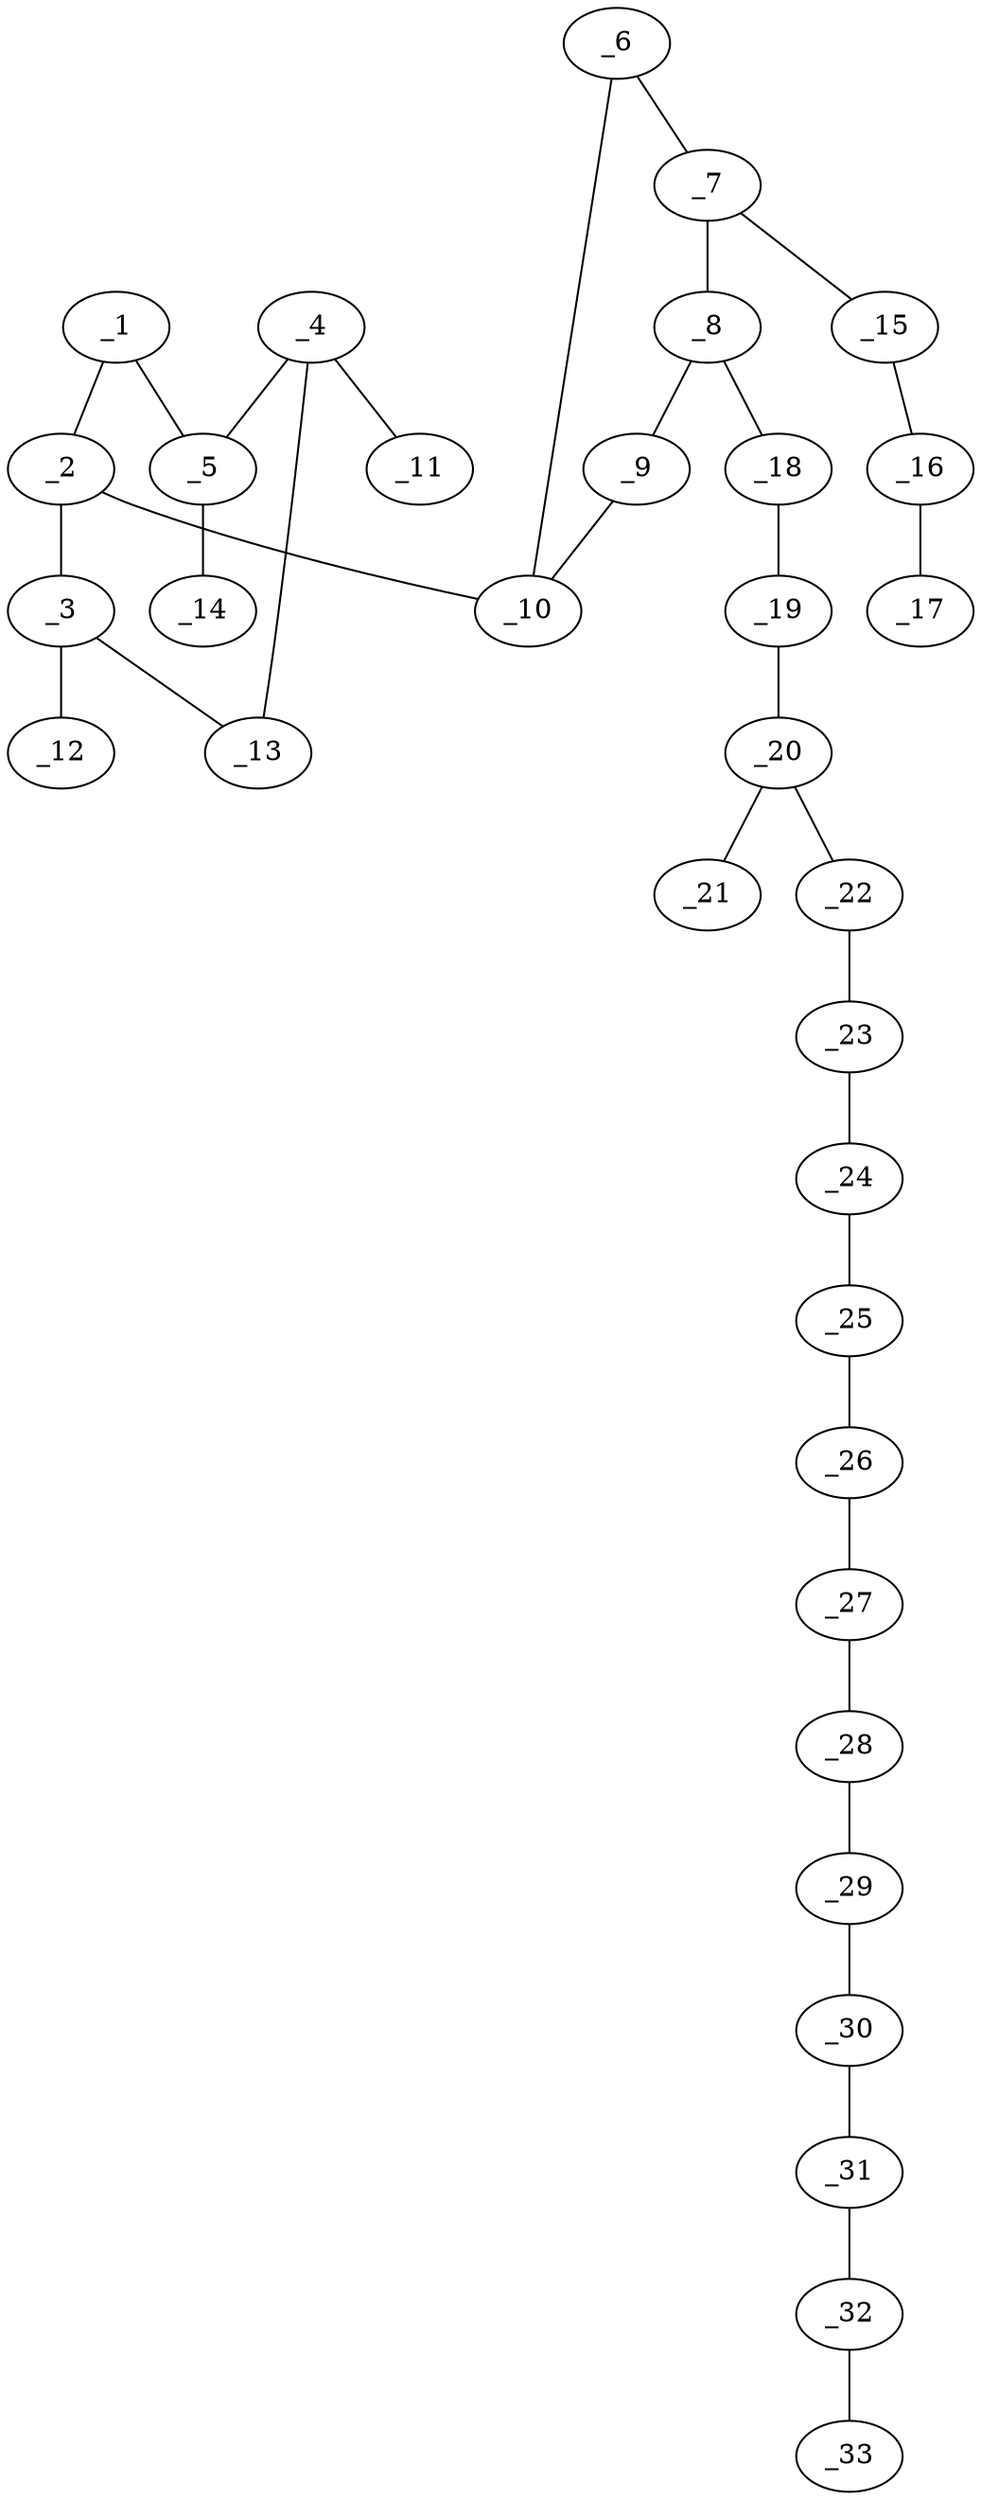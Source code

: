 graph molid671056 {
	_1	 [charge=0,
		chem=1,
		symbol="C  ",
		x="15.0299",
		y="-3.1397"];
	_2	 [charge=0,
		chem=4,
		symbol="N  ",
		x="14.1639",
		y="-2.6397"];
	_1 -- _2	 [valence=1];
	_5	 [charge=0,
		chem=1,
		symbol="C  ",
		x="15.0299",
		y="-4.1397"];
	_1 -- _5	 [valence=2];
	_3	 [charge=0,
		chem=1,
		symbol="C  ",
		x="13.2979",
		y="-3.1397"];
	_2 -- _3	 [valence=1];
	_10	 [charge=0,
		chem=1,
		symbol="C  ",
		x="14.1639",
		y="-1.6397"];
	_2 -- _10	 [valence=1];
	_12	 [charge=0,
		chem=2,
		symbol="O  ",
		x="12.4318",
		y="-2.6397"];
	_3 -- _12	 [valence=2];
	_13	 [charge=0,
		chem=4,
		symbol="N  ",
		x="13.2979",
		y="-4.1397"];
	_3 -- _13	 [valence=1];
	_4	 [charge=0,
		chem=1,
		symbol="C  ",
		x="14.1639",
		y="-4.6397"];
	_4 -- _5	 [valence=1];
	_11	 [charge=0,
		chem=2,
		symbol="O  ",
		x="14.1639",
		y="-5.6397"];
	_4 -- _11	 [valence=2];
	_4 -- _13	 [valence=1];
	_14	 [charge=0,
		chem=1,
		symbol="C  ",
		x="15.8959",
		y="-4.6397"];
	_5 -- _14	 [valence=1];
	_6	 [charge=0,
		chem=1,
		symbol="C  ",
		x="14.9729",
		y="-1.0519"];
	_7	 [charge=0,
		chem=1,
		symbol="C  ",
		x="14.6639",
		y="-0.1008"];
	_6 -- _7	 [valence=1];
	_6 -- _10	 [valence=1];
	_8	 [charge=0,
		chem=1,
		symbol="C  ",
		x="13.6639",
		y="-0.1008"];
	_7 -- _8	 [valence=1];
	_15	 [charge=0,
		chem=4,
		symbol="N  ",
		x="15.2517",
		y="0.7082"];
	_7 -- _15	 [valence=1];
	_9	 [charge=0,
		chem=2,
		symbol="O  ",
		x="13.3549",
		y="-1.0519"];
	_8 -- _9	 [valence=1];
	_18	 [charge=0,
		chem=1,
		symbol="C  ",
		x="13.0761",
		y="0.7082"];
	_8 -- _18	 [valence=1];
	_9 -- _10	 [valence=1];
	_16	 [charge=1,
		chem=4,
		symbol="N  ",
		x="16.2462",
		y="0.6037"];
	_15 -- _16	 [valence=2];
	_17	 [charge="-1",
		chem=4,
		symbol="N  ",
		x="17.2407",
		y="0.4991"];
	_16 -- _17	 [valence=2];
	_19	 [charge=0,
		chem=2,
		symbol="O  ",
		x="12.0816",
		y="0.6037"];
	_18 -- _19	 [valence=1];
	_20	 [charge=0,
		chem=1,
		symbol="C  ",
		x="11.4938",
		y="1.4127"];
	_19 -- _20	 [valence=1];
	_21	 [charge=0,
		chem=2,
		symbol="O  ",
		x="11.9006",
		y="2.3262"];
	_20 -- _21	 [valence=2];
	_22	 [charge=0,
		chem=1,
		symbol="C  ",
		x="10.4993",
		y="1.3082"];
	_20 -- _22	 [valence=1];
	_23	 [charge=0,
		chem=1,
		symbol="C  ",
		x="9.9115",
		y="2.1172"];
	_22 -- _23	 [valence=1];
	_24	 [charge=0,
		chem=2,
		symbol="O  ",
		x="8.917",
		y="2.0127"];
	_23 -- _24	 [valence=1];
	_25	 [charge=0,
		chem=1,
		symbol="C  ",
		x="8.3292",
		y="2.8217"];
	_24 -- _25	 [valence=1];
	_26	 [charge=0,
		chem=1,
		symbol="C  ",
		x="7.3347",
		y="2.7172"];
	_25 -- _26	 [valence=1];
	_27	 [charge=0,
		chem=1,
		symbol="C  ",
		x="6.7469",
		y="3.5262"];
	_26 -- _27	 [valence=1];
	_28	 [charge=0,
		chem=1,
		symbol="C  ",
		x="5.7524",
		y="3.4217"];
	_27 -- _28	 [valence=1];
	_29	 [charge=0,
		chem=1,
		symbol="C  ",
		x="5.1646",
		y="4.2307"];
	_28 -- _29	 [valence=1];
	_30	 [charge=0,
		chem=1,
		symbol="C  ",
		x="4.1701",
		y="4.1261"];
	_29 -- _30	 [valence=1];
	_31	 [charge=0,
		chem=1,
		symbol="C  ",
		x="3.5823",
		y="4.9352"];
	_30 -- _31	 [valence=1];
	_32	 [charge=0,
		chem=1,
		symbol="C  ",
		x="2.5878",
		y="4.8306"];
	_31 -- _32	 [valence=1];
	_33	 [charge=0,
		chem=7,
		symbol="Cl ",
		x=2,
		y="5.6397"];
	_32 -- _33	 [valence=1];
}
